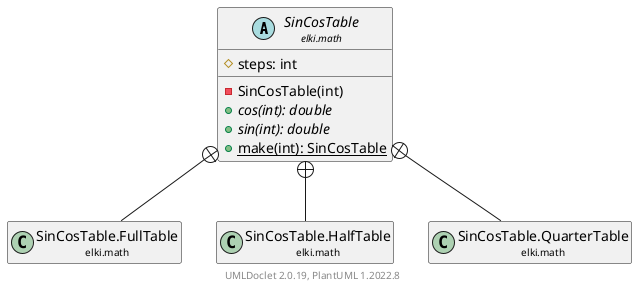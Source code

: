 @startuml
    remove .*\.(Instance|Par|Parameterizer|Factory)$
    set namespaceSeparator none
    hide empty fields
    hide empty methods

    abstract class "<size:14>SinCosTable\n<size:10>elki.math" as elki.math.SinCosTable [[SinCosTable.html]] {
        #steps: int
        -SinCosTable(int)
        {abstract} +cos(int): double
        {abstract} +sin(int): double
        {static} +make(int): SinCosTable
    }
    class "<size:14>SinCosTable.FullTable\n<size:10>elki.math" as elki.math.SinCosTable.FullTable [[SinCosTable.FullTable.html]]
    class "<size:14>SinCosTable.HalfTable\n<size:10>elki.math" as elki.math.SinCosTable.HalfTable [[SinCosTable.HalfTable.html]]
    class "<size:14>SinCosTable.QuarterTable\n<size:10>elki.math" as elki.math.SinCosTable.QuarterTable [[SinCosTable.QuarterTable.html]]

    elki.math.SinCosTable +-- elki.math.SinCosTable.FullTable
    elki.math.SinCosTable +-- elki.math.SinCosTable.HalfTable
    elki.math.SinCosTable +-- elki.math.SinCosTable.QuarterTable

    center footer UMLDoclet 2.0.19, PlantUML 1.2022.8
@enduml
